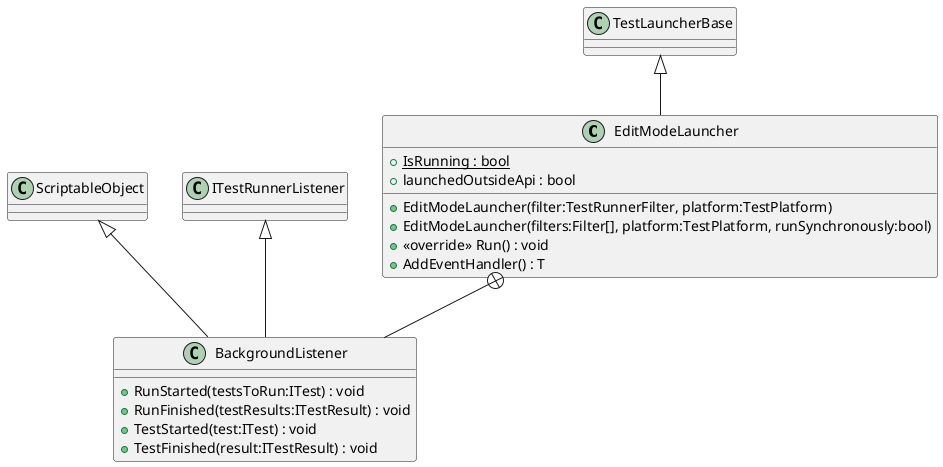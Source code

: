 @startuml
class EditModeLauncher {
    + {static} IsRunning : bool
    + launchedOutsideApi : bool
    + EditModeLauncher(filter:TestRunnerFilter, platform:TestPlatform)
    + EditModeLauncher(filters:Filter[], platform:TestPlatform, runSynchronously:bool)
    + <<override>> Run() : void
    + AddEventHandler() : T
}
class BackgroundListener {
    + RunStarted(testsToRun:ITest) : void
    + RunFinished(testResults:ITestResult) : void
    + TestStarted(test:ITest) : void
    + TestFinished(result:ITestResult) : void
}
TestLauncherBase <|-- EditModeLauncher
EditModeLauncher +-- BackgroundListener
ScriptableObject <|-- BackgroundListener
ITestRunnerListener <|-- BackgroundListener
@enduml
